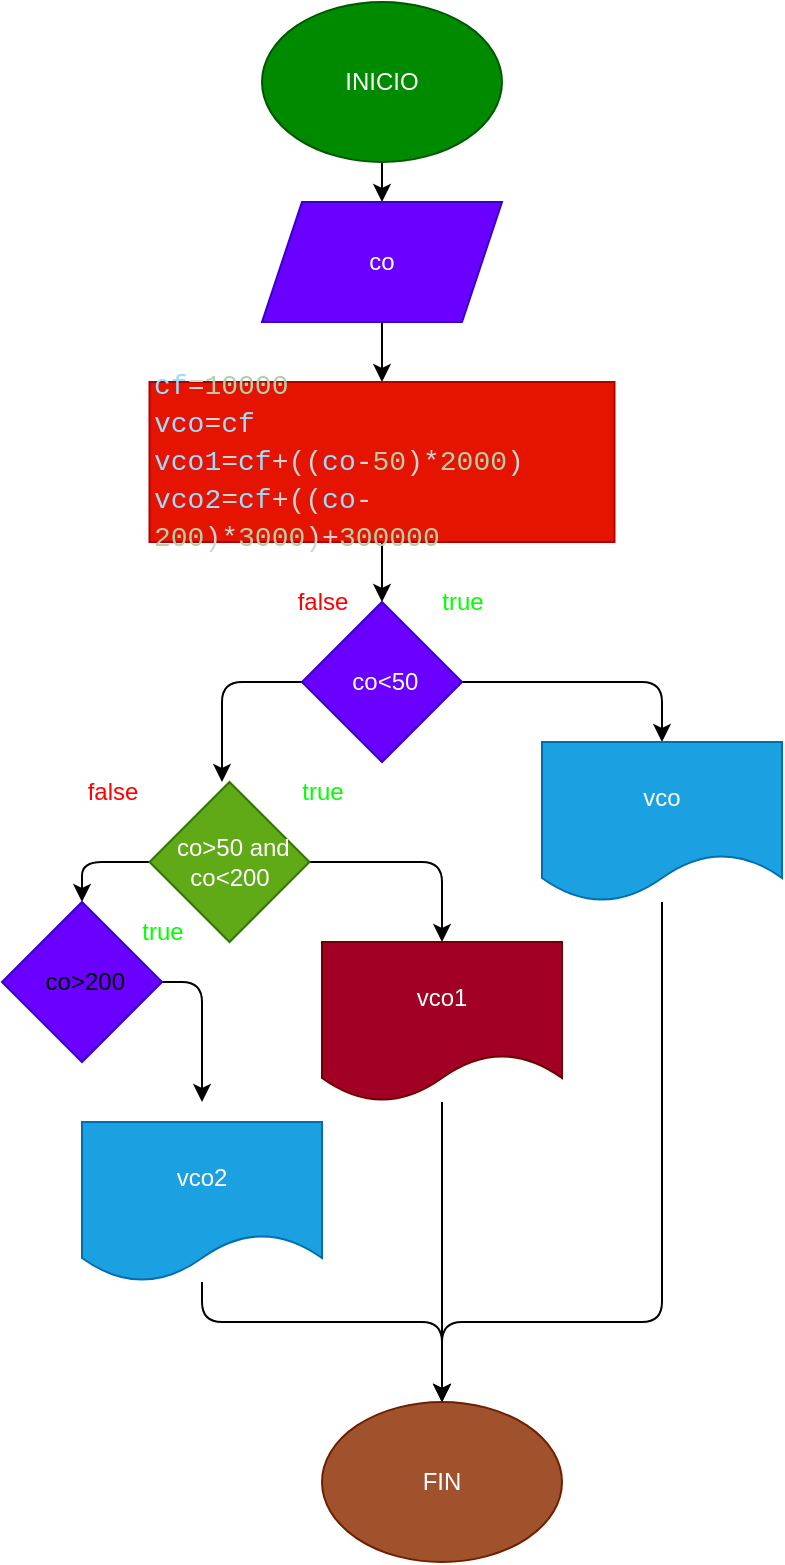 <mxfile>
    <diagram id="xxpettPDXfbwpsuuVCEI" name="Página-1">
        <mxGraphModel dx="1664" dy="822" grid="1" gridSize="10" guides="1" tooltips="1" connect="1" arrows="1" fold="1" page="1" pageScale="1" pageWidth="1169" pageHeight="827" math="0" shadow="0">
            <root>
                <mxCell id="0"/>
                <mxCell id="1" parent="0"/>
                <mxCell id="12" value="" style="edgeStyle=none;html=1;" edge="1" parent="1" source="13" target="15">
                    <mxGeometry relative="1" as="geometry"/>
                </mxCell>
                <mxCell id="13" value="INICIO" style="ellipse;whiteSpace=wrap;html=1;fillColor=#008a00;fontColor=#ffffff;strokeColor=#005700;" vertex="1" parent="1">
                    <mxGeometry x="880" y="500" width="120" height="80" as="geometry"/>
                </mxCell>
                <mxCell id="14" value="" style="edgeStyle=none;html=1;" edge="1" parent="1" source="15" target="17">
                    <mxGeometry relative="1" as="geometry"/>
                </mxCell>
                <mxCell id="15" value="co" style="shape=parallelogram;perimeter=parallelogramPerimeter;whiteSpace=wrap;html=1;fixedSize=1;fillColor=#6a00ff;fontColor=#ffffff;strokeColor=#3700CC;" vertex="1" parent="1">
                    <mxGeometry x="880" y="600" width="120" height="60" as="geometry"/>
                </mxCell>
                <mxCell id="16" value="" style="edgeStyle=none;html=1;" edge="1" parent="1" source="17" target="20">
                    <mxGeometry relative="1" as="geometry"/>
                </mxCell>
                <mxCell id="17" value="&lt;div style=&quot;color: rgb(212, 212, 212); font-family: Consolas, &amp;quot;Courier New&amp;quot;, monospace; font-size: 14px; line-height: 19px;&quot;&gt;&lt;div style=&quot;text-align: justify;&quot;&gt;&lt;span style=&quot;color: rgb(156, 220, 254);&quot;&gt;cf&lt;/span&gt;=&lt;span style=&quot;color: rgb(181, 206, 168);&quot;&gt;10000&lt;/span&gt;&lt;/div&gt;&lt;div style=&quot;text-align: justify;&quot;&gt;&lt;span style=&quot;color: #9cdcfe;&quot;&gt;vco&lt;/span&gt;=&lt;span style=&quot;color: #9cdcfe;&quot;&gt;cf&lt;/span&gt;&lt;/div&gt;&lt;div style=&quot;text-align: justify;&quot;&gt;&lt;span style=&quot;color: #9cdcfe;&quot;&gt;vco1&lt;/span&gt;=&lt;span style=&quot;color: #9cdcfe;&quot;&gt;cf&lt;/span&gt;+((&lt;span style=&quot;color: #9cdcfe;&quot;&gt;co&lt;/span&gt;-&lt;span style=&quot;color: #b5cea8;&quot;&gt;50&lt;/span&gt;)*&lt;span style=&quot;color: #b5cea8;&quot;&gt;2000&lt;/span&gt;)&lt;/div&gt;&lt;div style=&quot;text-align: justify;&quot;&gt;&lt;span style=&quot;color: rgb(156, 220, 254);&quot;&gt;vco2&lt;/span&gt;=&lt;span style=&quot;color: rgb(156, 220, 254);&quot;&gt;cf&lt;/span&gt;+((&lt;span style=&quot;color: rgb(156, 220, 254);&quot;&gt;co&lt;/span&gt;-&lt;span style=&quot;color: rgb(181, 206, 168);&quot;&gt;200&lt;/span&gt;)*&lt;span style=&quot;color: rgb(181, 206, 168);&quot;&gt;3000&lt;/span&gt;)+&lt;span style=&quot;color: rgb(181, 206, 168);&quot;&gt;300000&lt;/span&gt;&lt;/div&gt;&lt;/div&gt;" style="whiteSpace=wrap;html=1;align=left;fillColor=#e51400;fontColor=#ffffff;strokeColor=#B20000;" vertex="1" parent="1">
                    <mxGeometry x="823.75" y="690" width="232.5" height="80" as="geometry"/>
                </mxCell>
                <mxCell id="18" value="" style="edgeStyle=none;html=1;" edge="1" parent="1" source="20" target="22">
                    <mxGeometry relative="1" as="geometry">
                        <Array as="points">
                            <mxPoint x="1080" y="840"/>
                        </Array>
                    </mxGeometry>
                </mxCell>
                <mxCell id="19" style="edgeStyle=none;html=1;" edge="1" parent="1" source="20">
                    <mxGeometry relative="1" as="geometry">
                        <mxPoint x="860" y="890" as="targetPoint"/>
                        <Array as="points">
                            <mxPoint x="860" y="840"/>
                        </Array>
                    </mxGeometry>
                </mxCell>
                <mxCell id="20" value="&amp;nbsp;co&amp;lt;50" style="rhombus;whiteSpace=wrap;html=1;align=center;fillColor=#6a00ff;fontColor=#ffffff;strokeColor=#3700CC;" vertex="1" parent="1">
                    <mxGeometry x="900" y="800" width="80" height="80" as="geometry"/>
                </mxCell>
                <mxCell id="21" style="edgeStyle=none;html=1;entryX=0.5;entryY=0;entryDx=0;entryDy=0;" edge="1" parent="1" source="22" target="37">
                    <mxGeometry relative="1" as="geometry">
                        <mxPoint x="990" y="1170" as="targetPoint"/>
                        <Array as="points">
                            <mxPoint x="1080" y="1160"/>
                            <mxPoint x="970" y="1160"/>
                        </Array>
                    </mxGeometry>
                </mxCell>
                <mxCell id="22" value="vco" style="shape=document;whiteSpace=wrap;html=1;boundedLbl=1;fillColor=#1ba1e2;fontColor=#ffffff;strokeColor=#006EAF;" vertex="1" parent="1">
                    <mxGeometry x="1020" y="870" width="120" height="80" as="geometry"/>
                </mxCell>
                <mxCell id="23" style="edgeStyle=none;html=1;entryX=0.5;entryY=0;entryDx=0;entryDy=0;" edge="1" parent="1" source="25" target="29">
                    <mxGeometry relative="1" as="geometry">
                        <Array as="points">
                            <mxPoint x="970" y="930"/>
                        </Array>
                    </mxGeometry>
                </mxCell>
                <mxCell id="24" style="edgeStyle=none;html=1;entryX=0.5;entryY=0;entryDx=0;entryDy=0;" edge="1" parent="1" source="25" target="31">
                    <mxGeometry relative="1" as="geometry">
                        <Array as="points">
                            <mxPoint x="790" y="930"/>
                        </Array>
                    </mxGeometry>
                </mxCell>
                <mxCell id="25" value="&amp;nbsp;co&amp;gt;50 and co&amp;lt;200" style="rhombus;whiteSpace=wrap;html=1;align=center;fillColor=#60a917;fontColor=#ffffff;strokeColor=#2D7600;" vertex="1" parent="1">
                    <mxGeometry x="823.75" y="890" width="80" height="80" as="geometry"/>
                </mxCell>
                <mxCell id="26" style="edgeStyle=none;html=1;entryX=0.5;entryY=0;entryDx=0;entryDy=0;" edge="1" parent="1" source="27" target="37">
                    <mxGeometry relative="1" as="geometry">
                        <mxPoint x="1020" y="1140" as="targetPoint"/>
                        <Array as="points">
                            <mxPoint x="850" y="1160"/>
                            <mxPoint x="970" y="1160"/>
                        </Array>
                    </mxGeometry>
                </mxCell>
                <mxCell id="27" value="vco2" style="shape=document;whiteSpace=wrap;html=1;boundedLbl=1;fillColor=#1ba1e2;fontColor=#ffffff;strokeColor=#006EAF;" vertex="1" parent="1">
                    <mxGeometry x="790" y="1060" width="120" height="80" as="geometry"/>
                </mxCell>
                <mxCell id="28" style="edgeStyle=none;html=1;entryX=0.5;entryY=0;entryDx=0;entryDy=0;" edge="1" parent="1" source="29" target="37">
                    <mxGeometry relative="1" as="geometry">
                        <mxPoint x="1030" y="1150" as="targetPoint"/>
                    </mxGeometry>
                </mxCell>
                <mxCell id="29" value="vco1" style="shape=document;whiteSpace=wrap;html=1;boundedLbl=1;fillColor=#a20025;fontColor=#ffffff;strokeColor=#6F0000;" vertex="1" parent="1">
                    <mxGeometry x="910" y="970" width="120" height="80" as="geometry"/>
                </mxCell>
                <mxCell id="30" style="edgeStyle=none;html=1;" edge="1" parent="1" source="31">
                    <mxGeometry relative="1" as="geometry">
                        <mxPoint x="850" y="1050" as="targetPoint"/>
                        <Array as="points">
                            <mxPoint x="850" y="990"/>
                        </Array>
                    </mxGeometry>
                </mxCell>
                <mxCell id="31" value="&amp;nbsp;co&amp;gt;200" style="rhombus;whiteSpace=wrap;html=1;align=center;fillColor=#6a00ff;fontColor=#000000;strokeColor=#3700CC;" vertex="1" parent="1">
                    <mxGeometry x="750" y="950" width="80" height="80" as="geometry"/>
                </mxCell>
                <mxCell id="32" value="&lt;font color=&quot;#00ff00&quot;&gt;true&lt;/font&gt;" style="text;html=1;align=center;verticalAlign=middle;resizable=0;points=[];autosize=1;strokeColor=none;fillColor=none;" vertex="1" parent="1">
                    <mxGeometry x="960" y="785" width="40" height="30" as="geometry"/>
                </mxCell>
                <mxCell id="33" value="&lt;span style=&quot;color: rgb(255, 0, 0);&quot;&gt;false&lt;/span&gt;" style="text;html=1;align=center;verticalAlign=middle;resizable=0;points=[];autosize=1;strokeColor=none;fillColor=none;" vertex="1" parent="1">
                    <mxGeometry x="885" y="785" width="50" height="30" as="geometry"/>
                </mxCell>
                <mxCell id="34" value="&lt;span style=&quot;color: rgb(255, 0, 0);&quot;&gt;false&lt;/span&gt;" style="text;html=1;align=center;verticalAlign=middle;resizable=0;points=[];autosize=1;strokeColor=none;fillColor=none;" vertex="1" parent="1">
                    <mxGeometry x="780" y="880" width="50" height="30" as="geometry"/>
                </mxCell>
                <mxCell id="35" value="&lt;font color=&quot;#00ff00&quot;&gt;true&lt;/font&gt;" style="text;html=1;align=center;verticalAlign=middle;resizable=0;points=[];autosize=1;strokeColor=none;fillColor=none;" vertex="1" parent="1">
                    <mxGeometry x="890" y="880" width="40" height="30" as="geometry"/>
                </mxCell>
                <mxCell id="36" value="&lt;font color=&quot;#00ff00&quot;&gt;true&lt;/font&gt;" style="text;html=1;align=center;verticalAlign=middle;resizable=0;points=[];autosize=1;strokeColor=none;fillColor=none;" vertex="1" parent="1">
                    <mxGeometry x="810" y="950" width="40" height="30" as="geometry"/>
                </mxCell>
                <mxCell id="37" value="FIN" style="ellipse;whiteSpace=wrap;html=1;fillColor=#a0522d;fontColor=#ffffff;strokeColor=#6D1F00;" vertex="1" parent="1">
                    <mxGeometry x="910" y="1200" width="120" height="80" as="geometry"/>
                </mxCell>
            </root>
        </mxGraphModel>
    </diagram>
</mxfile>